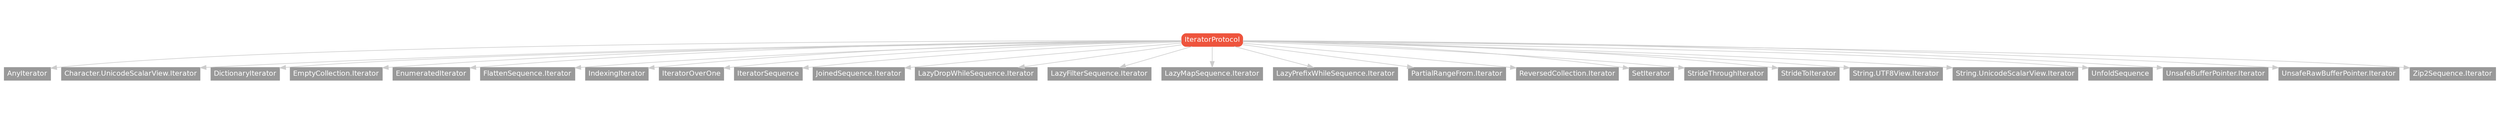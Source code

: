 strict digraph "IteratorProtocol - Type Hierarchy - SwiftDoc.org" {
    pad="0.1,0.8"
    node [shape=box, style="filled,rounded", color="#999999", fillcolor="#999999", fontcolor=white, fontname=Helvetica, fontnames="Helvetica,sansserif", fontsize=12, margin="0.07,0.05", height="0.3"]
    edge [color="#cccccc"]
    "AnyIterator" [URL="/type/AnyIterator/hierarchy/", style=filled]
    "Character.UnicodeScalarView.Iterator" [URL="/type/Character.UnicodeScalarView.Iterator/hierarchy/", style=filled]
    "DictionaryIterator" [URL="/type/DictionaryIterator/hierarchy/", style=filled]
    "EmptyCollection.Iterator" [URL="/type/EmptyCollection.Iterator/hierarchy/", style=filled]
    "EnumeratedIterator" [URL="/type/EnumeratedIterator/hierarchy/", style=filled]
    "FlattenSequence.Iterator" [URL="/type/FlattenSequence.Iterator/hierarchy/", style=filled]
    "IndexingIterator" [URL="/type/IndexingIterator/hierarchy/", style=filled]
    "IteratorOverOne" [URL="/type/IteratorOverOne/hierarchy/", style=filled]
    "IteratorProtocol" [URL="/protocol/IteratorProtocol/", style="filled,rounded", fillcolor="#ee543d", color="#ee543d"]
    "IteratorSequence" [URL="/type/IteratorSequence/hierarchy/", style=filled]
    "JoinedSequence.Iterator" [URL="/type/JoinedSequence.Iterator/hierarchy/", style=filled]
    "LazyDropWhileSequence.Iterator" [URL="/type/LazyDropWhileSequence.Iterator/hierarchy/", style=filled]
    "LazyFilterSequence.Iterator" [URL="/type/LazyFilterSequence.Iterator/hierarchy/", style=filled]
    "LazyMapSequence.Iterator" [URL="/type/LazyMapSequence.Iterator/hierarchy/", style=filled]
    "LazyPrefixWhileSequence.Iterator" [URL="/type/LazyPrefixWhileSequence.Iterator/hierarchy/", style=filled]
    "PartialRangeFrom.Iterator" [URL="/type/PartialRangeFrom.Iterator/hierarchy/", style=filled]
    "ReversedCollection.Iterator" [URL="/type/ReversedCollection.Iterator/hierarchy/", style=filled]
    "SetIterator" [URL="/type/SetIterator/hierarchy/", style=filled]
    "StrideThroughIterator" [URL="/type/StrideThroughIterator/hierarchy/", style=filled]
    "StrideToIterator" [URL="/type/StrideToIterator/hierarchy/", style=filled]
    "String.UTF8View.Iterator" [URL="/type/String.UTF8View.Iterator/hierarchy/", style=filled]
    "String.UnicodeScalarView.Iterator" [URL="/type/String.UnicodeScalarView.Iterator/hierarchy/", style=filled]
    "UnfoldSequence" [URL="/type/UnfoldSequence/hierarchy/", style=filled]
    "UnsafeBufferPointer.Iterator" [URL="/type/UnsafeBufferPointer.Iterator/hierarchy/", style=filled]
    "UnsafeRawBufferPointer.Iterator" [URL="/type/UnsafeRawBufferPointer.Iterator/hierarchy/", style=filled]
    "Zip2Sequence.Iterator" [URL="/type/Zip2Sequence.Iterator/hierarchy/", style=filled]    "IteratorProtocol" -> "AnyIterator"
    "IteratorProtocol" -> "DictionaryIterator"
    "IteratorProtocol" -> "EnumeratedIterator"
    "IteratorProtocol" -> "IndexingIterator"
    "IteratorProtocol" -> "IteratorOverOne"
    "IteratorProtocol" -> "IteratorSequence"
    "IteratorProtocol" -> "SetIterator"
    "IteratorProtocol" -> "StrideThroughIterator"
    "IteratorProtocol" -> "StrideToIterator"
    "IteratorProtocol" -> "UnfoldSequence"
    "IteratorProtocol" -> "Character.UnicodeScalarView.Iterator"
    "IteratorProtocol" -> "EmptyCollection.Iterator"
    "IteratorProtocol" -> "FlattenSequence.Iterator"
    "IteratorProtocol" -> "JoinedSequence.Iterator"
    "IteratorProtocol" -> "LazyDropWhileSequence.Iterator"
    "IteratorProtocol" -> "LazyFilterSequence.Iterator"
    "IteratorProtocol" -> "LazyMapSequence.Iterator"
    "IteratorProtocol" -> "LazyPrefixWhileSequence.Iterator"
    "IteratorProtocol" -> "PartialRangeFrom.Iterator"
    "IteratorProtocol" -> "ReversedCollection.Iterator"
    "IteratorProtocol" -> "String.UTF8View.Iterator"
    "IteratorProtocol" -> "String.UnicodeScalarView.Iterator"
    "IteratorProtocol" -> "UnsafeBufferPointer.Iterator"
    "IteratorProtocol" -> "UnsafeRawBufferPointer.Iterator"
    "IteratorProtocol" -> "Zip2Sequence.Iterator"
    subgraph Types {
        rank = max; "AnyIterator"; "DictionaryIterator"; "EnumeratedIterator"; "IndexingIterator"; "IteratorOverOne"; "IteratorSequence"; "SetIterator"; "StrideThroughIterator"; "StrideToIterator"; "UnfoldSequence"; "Character.UnicodeScalarView.Iterator"; "EmptyCollection.Iterator"; "FlattenSequence.Iterator"; "JoinedSequence.Iterator"; "LazyDropWhileSequence.Iterator"; "LazyFilterSequence.Iterator"; "LazyMapSequence.Iterator"; "LazyPrefixWhileSequence.Iterator"; "PartialRangeFrom.Iterator"; "ReversedCollection.Iterator"; "String.UTF8View.Iterator"; "String.UnicodeScalarView.Iterator"; "UnsafeBufferPointer.Iterator"; "UnsafeRawBufferPointer.Iterator"; "Zip2Sequence.Iterator";
    }
}
